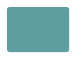 @startuml

skinparam ClassBackgroundColor #CadetBlue
skinparam ClassFontColor #CadetBlue
skinparam ClassBorderColor #CadetBlue

skinparam ClassStereotypeFontSize 0
skinparam CircledCharacterFontSize 0
skinparam CircledCharacterRadius 0
skinparam ClassBorderThickness 0
skinparam Shadowing false

class Dummy

@enduml